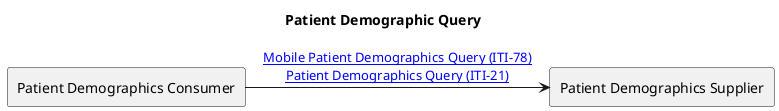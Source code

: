 @startuml

title "Patient Demographic Query"

agent "Patient Demographics Consumer" as Source

agent "Patient Demographics Supplier" as MPI

Source -r-> MPI: [[https://profiles.ihe.net/ITI/PDQm/ITI-78.html Mobile Patient Demographics Query (ITI-78)]]\n[[https://profiles.ihe.net/ITI/TF/Volume2/ITI-21.html#3.21 Patient Demographics Query (ITI-21)]]

@enduml

